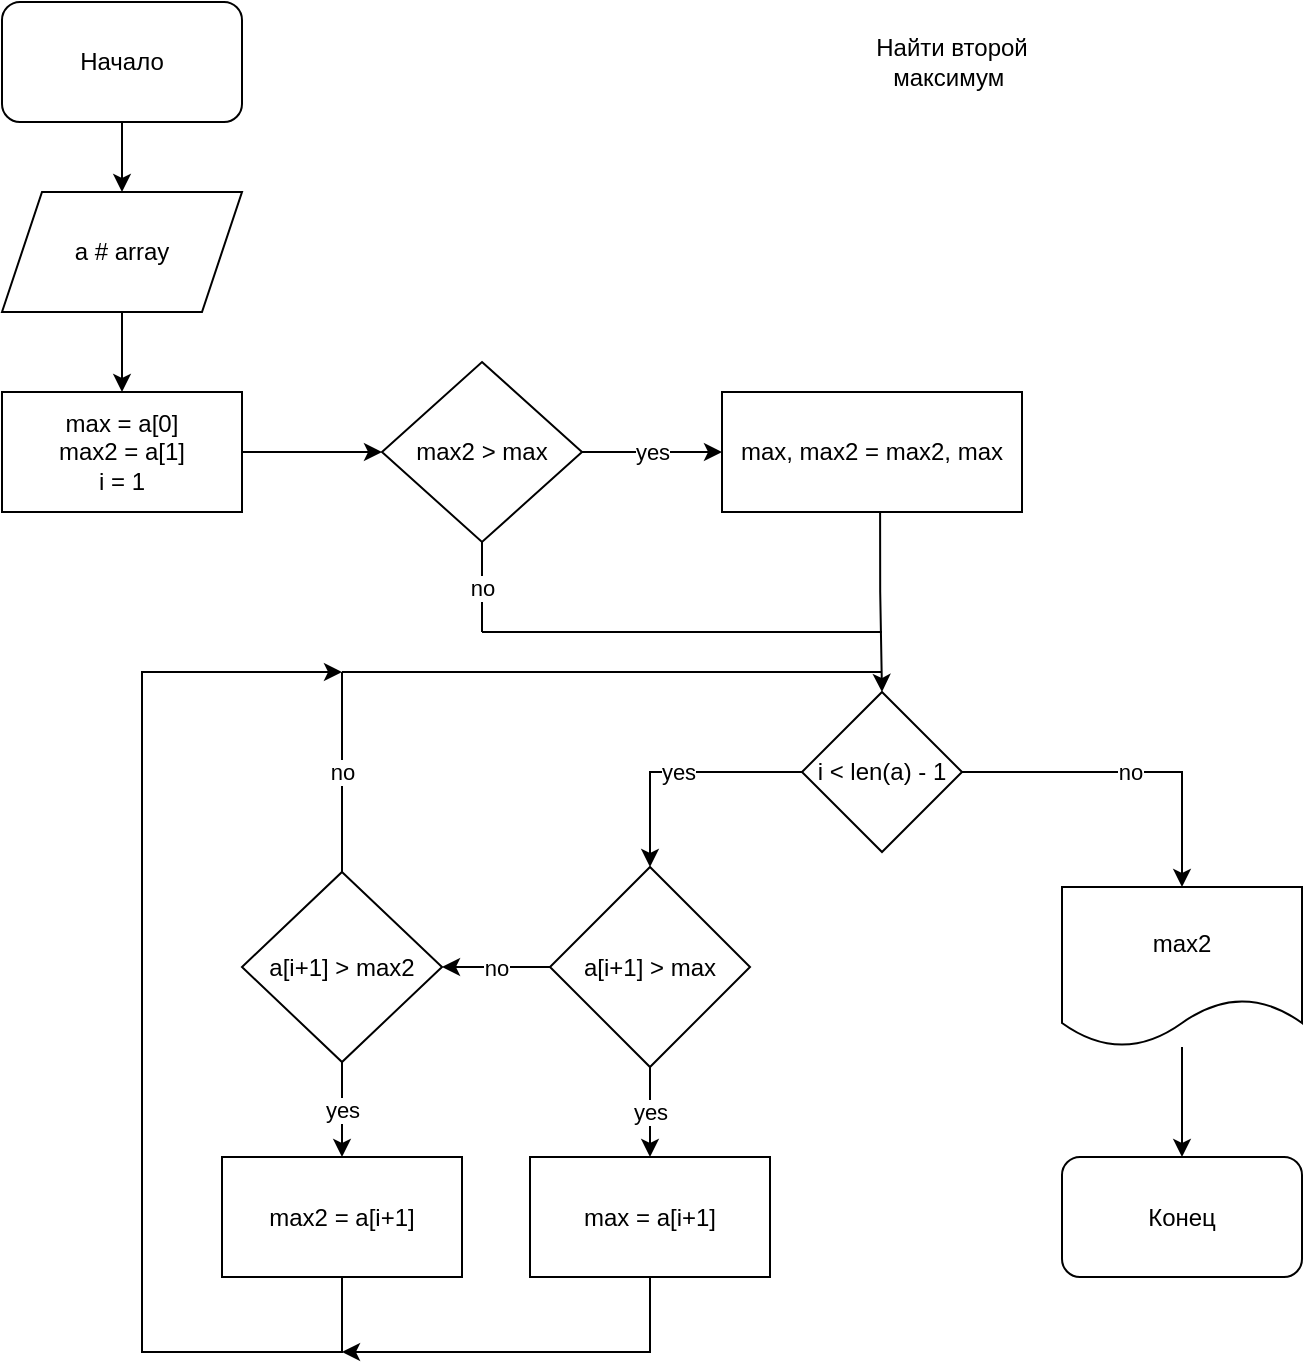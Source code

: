 <mxfile version="22.1.2" type="device">
  <diagram id="C5RBs43oDa-KdzZeNtuy" name="Page-1">
    <mxGraphModel dx="875" dy="603" grid="1" gridSize="10" guides="1" tooltips="1" connect="1" arrows="1" fold="1" page="1" pageScale="1" pageWidth="827" pageHeight="1169" math="0" shadow="0">
      <root>
        <mxCell id="WIyWlLk6GJQsqaUBKTNV-0" />
        <mxCell id="WIyWlLk6GJQsqaUBKTNV-1" parent="WIyWlLk6GJQsqaUBKTNV-0" />
        <mxCell id="NCgdvzW4AXt5p0Bj18l1-0" value="Найти второй максимум&amp;nbsp;" style="text;html=1;strokeColor=none;fillColor=none;align=center;verticalAlign=middle;whiteSpace=wrap;rounded=0;" vertex="1" parent="WIyWlLk6GJQsqaUBKTNV-1">
          <mxGeometry x="510" y="40" width="110" height="30" as="geometry" />
        </mxCell>
        <mxCell id="NCgdvzW4AXt5p0Bj18l1-7" value="" style="edgeStyle=orthogonalEdgeStyle;rounded=0;orthogonalLoop=1;jettySize=auto;html=1;" edge="1" parent="WIyWlLk6GJQsqaUBKTNV-1" source="NCgdvzW4AXt5p0Bj18l1-1" target="NCgdvzW4AXt5p0Bj18l1-2">
          <mxGeometry relative="1" as="geometry" />
        </mxCell>
        <mxCell id="NCgdvzW4AXt5p0Bj18l1-1" value="Начало" style="rounded=1;whiteSpace=wrap;html=1;" vertex="1" parent="WIyWlLk6GJQsqaUBKTNV-1">
          <mxGeometry x="90" y="25" width="120" height="60" as="geometry" />
        </mxCell>
        <mxCell id="NCgdvzW4AXt5p0Bj18l1-8" value="" style="edgeStyle=orthogonalEdgeStyle;rounded=0;orthogonalLoop=1;jettySize=auto;html=1;" edge="1" parent="WIyWlLk6GJQsqaUBKTNV-1" source="NCgdvzW4AXt5p0Bj18l1-2" target="NCgdvzW4AXt5p0Bj18l1-3">
          <mxGeometry relative="1" as="geometry" />
        </mxCell>
        <mxCell id="NCgdvzW4AXt5p0Bj18l1-2" value="a # array" style="shape=parallelogram;perimeter=parallelogramPerimeter;whiteSpace=wrap;html=1;fixedSize=1;" vertex="1" parent="WIyWlLk6GJQsqaUBKTNV-1">
          <mxGeometry x="90" y="120" width="120" height="60" as="geometry" />
        </mxCell>
        <mxCell id="NCgdvzW4AXt5p0Bj18l1-9" value="" style="edgeStyle=orthogonalEdgeStyle;rounded=0;orthogonalLoop=1;jettySize=auto;html=1;" edge="1" parent="WIyWlLk6GJQsqaUBKTNV-1" source="NCgdvzW4AXt5p0Bj18l1-3" target="NCgdvzW4AXt5p0Bj18l1-4">
          <mxGeometry relative="1" as="geometry" />
        </mxCell>
        <mxCell id="NCgdvzW4AXt5p0Bj18l1-3" value="max = a[0]&lt;br&gt;max2 = a[1]&lt;br&gt;i = 1" style="rounded=0;whiteSpace=wrap;html=1;" vertex="1" parent="WIyWlLk6GJQsqaUBKTNV-1">
          <mxGeometry x="90" y="220" width="120" height="60" as="geometry" />
        </mxCell>
        <mxCell id="NCgdvzW4AXt5p0Bj18l1-10" value="yes" style="edgeStyle=orthogonalEdgeStyle;rounded=0;orthogonalLoop=1;jettySize=auto;html=1;" edge="1" parent="WIyWlLk6GJQsqaUBKTNV-1" source="NCgdvzW4AXt5p0Bj18l1-4" target="NCgdvzW4AXt5p0Bj18l1-5">
          <mxGeometry relative="1" as="geometry">
            <Array as="points">
              <mxPoint x="410" y="250" />
              <mxPoint x="410" y="250" />
            </Array>
          </mxGeometry>
        </mxCell>
        <mxCell id="NCgdvzW4AXt5p0Bj18l1-4" value="max2 &amp;gt; max" style="rhombus;whiteSpace=wrap;html=1;" vertex="1" parent="WIyWlLk6GJQsqaUBKTNV-1">
          <mxGeometry x="280" y="205" width="100" height="90" as="geometry" />
        </mxCell>
        <mxCell id="NCgdvzW4AXt5p0Bj18l1-11" value="" style="edgeStyle=orthogonalEdgeStyle;rounded=0;orthogonalLoop=1;jettySize=auto;html=1;exitX=0.527;exitY=1.008;exitDx=0;exitDy=0;exitPerimeter=0;" edge="1" parent="WIyWlLk6GJQsqaUBKTNV-1" source="NCgdvzW4AXt5p0Bj18l1-5" target="NCgdvzW4AXt5p0Bj18l1-6">
          <mxGeometry relative="1" as="geometry">
            <Array as="points">
              <mxPoint x="529" y="320" />
              <mxPoint x="530" y="320" />
            </Array>
          </mxGeometry>
        </mxCell>
        <mxCell id="NCgdvzW4AXt5p0Bj18l1-5" value="max, max2 = max2, max" style="rounded=0;whiteSpace=wrap;html=1;" vertex="1" parent="WIyWlLk6GJQsqaUBKTNV-1">
          <mxGeometry x="450" y="220" width="150" height="60" as="geometry" />
        </mxCell>
        <mxCell id="NCgdvzW4AXt5p0Bj18l1-6" value="i &amp;lt; len(a) - 1" style="rhombus;whiteSpace=wrap;html=1;" vertex="1" parent="WIyWlLk6GJQsqaUBKTNV-1">
          <mxGeometry x="490" y="370" width="80" height="80" as="geometry" />
        </mxCell>
        <mxCell id="NCgdvzW4AXt5p0Bj18l1-15" value="no" style="endArrow=none;html=1;rounded=0;entryX=0.5;entryY=1;entryDx=0;entryDy=0;" edge="1" parent="WIyWlLk6GJQsqaUBKTNV-1" target="NCgdvzW4AXt5p0Bj18l1-4">
          <mxGeometry width="50" height="50" relative="1" as="geometry">
            <mxPoint x="330" y="340" as="sourcePoint" />
            <mxPoint x="440" y="350" as="targetPoint" />
          </mxGeometry>
        </mxCell>
        <mxCell id="NCgdvzW4AXt5p0Bj18l1-16" value="" style="endArrow=none;html=1;rounded=0;" edge="1" parent="WIyWlLk6GJQsqaUBKTNV-1">
          <mxGeometry width="50" height="50" relative="1" as="geometry">
            <mxPoint x="530" y="340" as="sourcePoint" />
            <mxPoint x="330" y="340" as="targetPoint" />
          </mxGeometry>
        </mxCell>
        <mxCell id="NCgdvzW4AXt5p0Bj18l1-19" value="yes" style="edgeStyle=orthogonalEdgeStyle;rounded=0;orthogonalLoop=1;jettySize=auto;html=1;" edge="1" parent="WIyWlLk6GJQsqaUBKTNV-1" source="NCgdvzW4AXt5p0Bj18l1-17" target="NCgdvzW4AXt5p0Bj18l1-18">
          <mxGeometry relative="1" as="geometry">
            <Array as="points">
              <mxPoint x="414" y="577.5" />
              <mxPoint x="414" y="577.5" />
            </Array>
          </mxGeometry>
        </mxCell>
        <mxCell id="NCgdvzW4AXt5p0Bj18l1-32" value="no" style="edgeStyle=orthogonalEdgeStyle;rounded=0;orthogonalLoop=1;jettySize=auto;html=1;" edge="1" parent="WIyWlLk6GJQsqaUBKTNV-1" source="NCgdvzW4AXt5p0Bj18l1-17" target="NCgdvzW4AXt5p0Bj18l1-20">
          <mxGeometry relative="1" as="geometry">
            <Array as="points">
              <mxPoint x="340" y="508" />
              <mxPoint x="340" y="508" />
            </Array>
          </mxGeometry>
        </mxCell>
        <mxCell id="NCgdvzW4AXt5p0Bj18l1-17" value="a[i+1] &amp;gt; max" style="rhombus;whiteSpace=wrap;html=1;" vertex="1" parent="WIyWlLk6GJQsqaUBKTNV-1">
          <mxGeometry x="364" y="457.5" width="100" height="100" as="geometry" />
        </mxCell>
        <mxCell id="NCgdvzW4AXt5p0Bj18l1-18" value="max = a[i+1]" style="rounded=0;whiteSpace=wrap;html=1;" vertex="1" parent="WIyWlLk6GJQsqaUBKTNV-1">
          <mxGeometry x="354" y="602.5" width="120" height="60" as="geometry" />
        </mxCell>
        <mxCell id="NCgdvzW4AXt5p0Bj18l1-22" value="yes" style="edgeStyle=orthogonalEdgeStyle;rounded=0;orthogonalLoop=1;jettySize=auto;html=1;" edge="1" parent="WIyWlLk6GJQsqaUBKTNV-1" source="NCgdvzW4AXt5p0Bj18l1-20" target="NCgdvzW4AXt5p0Bj18l1-21">
          <mxGeometry relative="1" as="geometry">
            <Array as="points">
              <mxPoint x="260" y="580" />
              <mxPoint x="260" y="580" />
            </Array>
          </mxGeometry>
        </mxCell>
        <mxCell id="NCgdvzW4AXt5p0Bj18l1-20" value="a[i+1] &amp;gt; max2" style="rhombus;whiteSpace=wrap;html=1;" vertex="1" parent="WIyWlLk6GJQsqaUBKTNV-1">
          <mxGeometry x="210" y="460" width="100" height="95" as="geometry" />
        </mxCell>
        <mxCell id="NCgdvzW4AXt5p0Bj18l1-21" value="max2 = a[i+1]" style="rounded=0;whiteSpace=wrap;html=1;" vertex="1" parent="WIyWlLk6GJQsqaUBKTNV-1">
          <mxGeometry x="200" y="602.5" width="120" height="60" as="geometry" />
        </mxCell>
        <mxCell id="NCgdvzW4AXt5p0Bj18l1-25" value="no" style="endArrow=none;html=1;rounded=0;entryX=0.5;entryY=0;entryDx=0;entryDy=0;" edge="1" parent="WIyWlLk6GJQsqaUBKTNV-1" target="NCgdvzW4AXt5p0Bj18l1-20">
          <mxGeometry width="50" height="50" relative="1" as="geometry">
            <mxPoint x="260" y="360" as="sourcePoint" />
            <mxPoint x="530" y="530" as="targetPoint" />
          </mxGeometry>
        </mxCell>
        <mxCell id="NCgdvzW4AXt5p0Bj18l1-26" value="" style="endArrow=none;html=1;rounded=0;" edge="1" parent="WIyWlLk6GJQsqaUBKTNV-1">
          <mxGeometry width="50" height="50" relative="1" as="geometry">
            <mxPoint x="530" y="360" as="sourcePoint" />
            <mxPoint x="260" y="360" as="targetPoint" />
          </mxGeometry>
        </mxCell>
        <mxCell id="NCgdvzW4AXt5p0Bj18l1-27" value="yes" style="endArrow=classic;html=1;rounded=0;exitX=0;exitY=0.5;exitDx=0;exitDy=0;entryX=0.5;entryY=0;entryDx=0;entryDy=0;" edge="1" parent="WIyWlLk6GJQsqaUBKTNV-1" source="NCgdvzW4AXt5p0Bj18l1-6" target="NCgdvzW4AXt5p0Bj18l1-17">
          <mxGeometry width="50" height="50" relative="1" as="geometry">
            <mxPoint x="480" y="490" as="sourcePoint" />
            <mxPoint x="530" y="440" as="targetPoint" />
            <Array as="points">
              <mxPoint x="450" y="410" />
              <mxPoint x="414" y="410" />
            </Array>
          </mxGeometry>
        </mxCell>
        <mxCell id="NCgdvzW4AXt5p0Bj18l1-29" value="" style="endArrow=classic;html=1;rounded=0;exitX=0.5;exitY=1;exitDx=0;exitDy=0;" edge="1" parent="WIyWlLk6GJQsqaUBKTNV-1" source="NCgdvzW4AXt5p0Bj18l1-21">
          <mxGeometry width="50" height="50" relative="1" as="geometry">
            <mxPoint x="210" y="690" as="sourcePoint" />
            <mxPoint x="260" y="360" as="targetPoint" />
            <Array as="points">
              <mxPoint x="260" y="700" />
              <mxPoint x="160" y="700" />
              <mxPoint x="160" y="360" />
            </Array>
          </mxGeometry>
        </mxCell>
        <mxCell id="NCgdvzW4AXt5p0Bj18l1-30" value="" style="endArrow=classic;html=1;rounded=0;exitX=0.5;exitY=1;exitDx=0;exitDy=0;" edge="1" parent="WIyWlLk6GJQsqaUBKTNV-1" source="NCgdvzW4AXt5p0Bj18l1-18">
          <mxGeometry width="50" height="50" relative="1" as="geometry">
            <mxPoint x="480" y="500" as="sourcePoint" />
            <mxPoint x="260" y="700" as="targetPoint" />
            <Array as="points">
              <mxPoint x="414" y="700" />
            </Array>
          </mxGeometry>
        </mxCell>
        <mxCell id="NCgdvzW4AXt5p0Bj18l1-35" value="" style="edgeStyle=orthogonalEdgeStyle;rounded=0;orthogonalLoop=1;jettySize=auto;html=1;" edge="1" parent="WIyWlLk6GJQsqaUBKTNV-1" source="NCgdvzW4AXt5p0Bj18l1-31" target="NCgdvzW4AXt5p0Bj18l1-34">
          <mxGeometry relative="1" as="geometry" />
        </mxCell>
        <mxCell id="NCgdvzW4AXt5p0Bj18l1-31" value="max2" style="shape=document;whiteSpace=wrap;html=1;boundedLbl=1;" vertex="1" parent="WIyWlLk6GJQsqaUBKTNV-1">
          <mxGeometry x="620" y="467.5" width="120" height="80" as="geometry" />
        </mxCell>
        <mxCell id="NCgdvzW4AXt5p0Bj18l1-33" value="no" style="endArrow=classic;html=1;rounded=0;entryX=0.5;entryY=0;entryDx=0;entryDy=0;exitX=1;exitY=0.5;exitDx=0;exitDy=0;" edge="1" parent="WIyWlLk6GJQsqaUBKTNV-1" source="NCgdvzW4AXt5p0Bj18l1-6" target="NCgdvzW4AXt5p0Bj18l1-31">
          <mxGeometry width="50" height="50" relative="1" as="geometry">
            <mxPoint x="480" y="460" as="sourcePoint" />
            <mxPoint x="530" y="410" as="targetPoint" />
            <Array as="points">
              <mxPoint x="680" y="410" />
            </Array>
          </mxGeometry>
        </mxCell>
        <mxCell id="NCgdvzW4AXt5p0Bj18l1-34" value="Конец" style="rounded=1;whiteSpace=wrap;html=1;" vertex="1" parent="WIyWlLk6GJQsqaUBKTNV-1">
          <mxGeometry x="620" y="602.5" width="120" height="60" as="geometry" />
        </mxCell>
      </root>
    </mxGraphModel>
  </diagram>
</mxfile>
